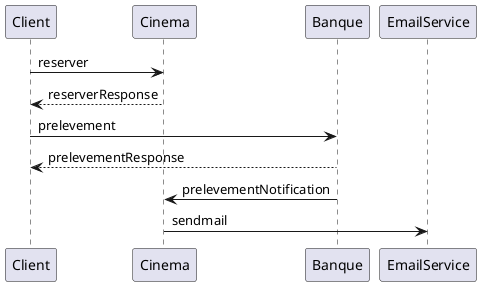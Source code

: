 @startuml
Client -> Cinema: reserver
Cinema --> Client: reserverResponse
Client -> Banque: prelevement
Banque --> Client: prelevementResponse
Banque -> Cinema: prelevementNotification
Cinema -> EmailService: sendmail
@enduml